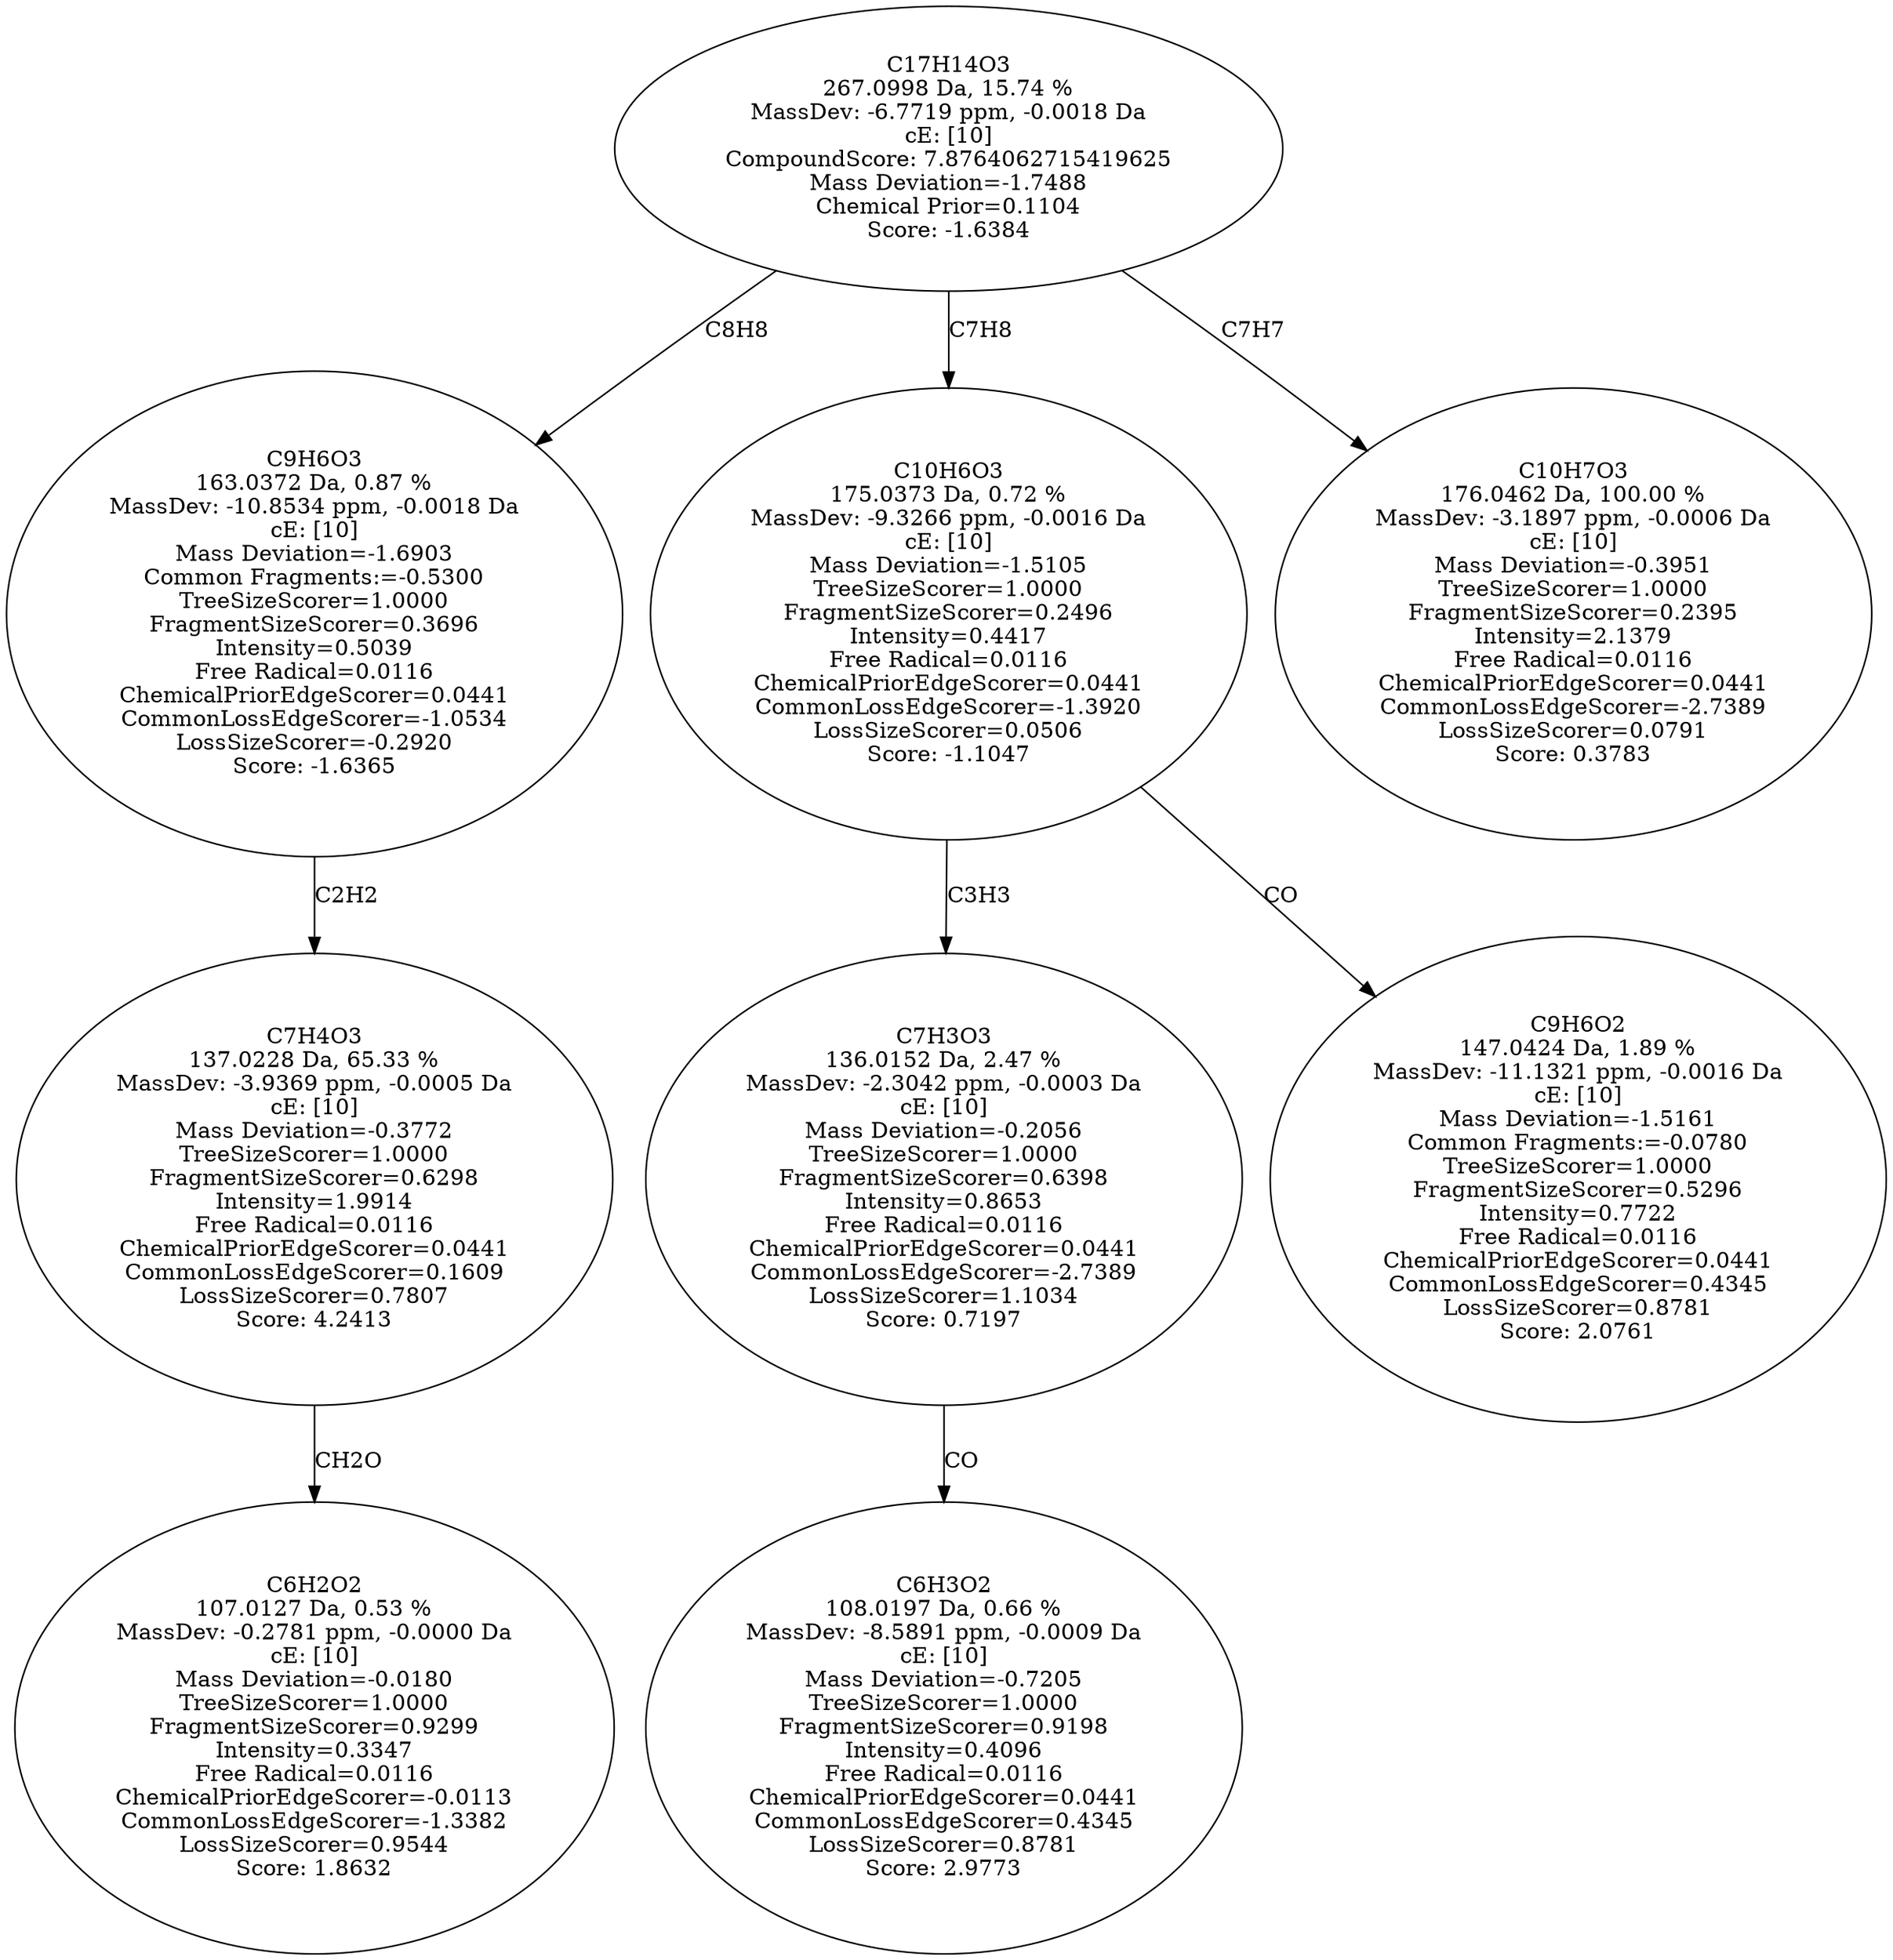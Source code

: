 strict digraph {
v1 [label="C6H2O2\n107.0127 Da, 0.53 %\nMassDev: -0.2781 ppm, -0.0000 Da\ncE: [10]\nMass Deviation=-0.0180\nTreeSizeScorer=1.0000\nFragmentSizeScorer=0.9299\nIntensity=0.3347\nFree Radical=0.0116\nChemicalPriorEdgeScorer=-0.0113\nCommonLossEdgeScorer=-1.3382\nLossSizeScorer=0.9544\nScore: 1.8632"];
v2 [label="C7H4O3\n137.0228 Da, 65.33 %\nMassDev: -3.9369 ppm, -0.0005 Da\ncE: [10]\nMass Deviation=-0.3772\nTreeSizeScorer=1.0000\nFragmentSizeScorer=0.6298\nIntensity=1.9914\nFree Radical=0.0116\nChemicalPriorEdgeScorer=0.0441\nCommonLossEdgeScorer=0.1609\nLossSizeScorer=0.7807\nScore: 4.2413"];
v3 [label="C9H6O3\n163.0372 Da, 0.87 %\nMassDev: -10.8534 ppm, -0.0018 Da\ncE: [10]\nMass Deviation=-1.6903\nCommon Fragments:=-0.5300\nTreeSizeScorer=1.0000\nFragmentSizeScorer=0.3696\nIntensity=0.5039\nFree Radical=0.0116\nChemicalPriorEdgeScorer=0.0441\nCommonLossEdgeScorer=-1.0534\nLossSizeScorer=-0.2920\nScore: -1.6365"];
v4 [label="C6H3O2\n108.0197 Da, 0.66 %\nMassDev: -8.5891 ppm, -0.0009 Da\ncE: [10]\nMass Deviation=-0.7205\nTreeSizeScorer=1.0000\nFragmentSizeScorer=0.9198\nIntensity=0.4096\nFree Radical=0.0116\nChemicalPriorEdgeScorer=0.0441\nCommonLossEdgeScorer=0.4345\nLossSizeScorer=0.8781\nScore: 2.9773"];
v5 [label="C7H3O3\n136.0152 Da, 2.47 %\nMassDev: -2.3042 ppm, -0.0003 Da\ncE: [10]\nMass Deviation=-0.2056\nTreeSizeScorer=1.0000\nFragmentSizeScorer=0.6398\nIntensity=0.8653\nFree Radical=0.0116\nChemicalPriorEdgeScorer=0.0441\nCommonLossEdgeScorer=-2.7389\nLossSizeScorer=1.1034\nScore: 0.7197"];
v6 [label="C9H6O2\n147.0424 Da, 1.89 %\nMassDev: -11.1321 ppm, -0.0016 Da\ncE: [10]\nMass Deviation=-1.5161\nCommon Fragments:=-0.0780\nTreeSizeScorer=1.0000\nFragmentSizeScorer=0.5296\nIntensity=0.7722\nFree Radical=0.0116\nChemicalPriorEdgeScorer=0.0441\nCommonLossEdgeScorer=0.4345\nLossSizeScorer=0.8781\nScore: 2.0761"];
v7 [label="C10H6O3\n175.0373 Da, 0.72 %\nMassDev: -9.3266 ppm, -0.0016 Da\ncE: [10]\nMass Deviation=-1.5105\nTreeSizeScorer=1.0000\nFragmentSizeScorer=0.2496\nIntensity=0.4417\nFree Radical=0.0116\nChemicalPriorEdgeScorer=0.0441\nCommonLossEdgeScorer=-1.3920\nLossSizeScorer=0.0506\nScore: -1.1047"];
v8 [label="C10H7O3\n176.0462 Da, 100.00 %\nMassDev: -3.1897 ppm, -0.0006 Da\ncE: [10]\nMass Deviation=-0.3951\nTreeSizeScorer=1.0000\nFragmentSizeScorer=0.2395\nIntensity=2.1379\nFree Radical=0.0116\nChemicalPriorEdgeScorer=0.0441\nCommonLossEdgeScorer=-2.7389\nLossSizeScorer=0.0791\nScore: 0.3783"];
v9 [label="C17H14O3\n267.0998 Da, 15.74 %\nMassDev: -6.7719 ppm, -0.0018 Da\ncE: [10]\nCompoundScore: 7.8764062715419625\nMass Deviation=-1.7488\nChemical Prior=0.1104\nScore: -1.6384"];
v2 -> v1 [label="CH2O"];
v3 -> v2 [label="C2H2"];
v9 -> v3 [label="C8H8"];
v5 -> v4 [label="CO"];
v7 -> v5 [label="C3H3"];
v7 -> v6 [label="CO"];
v9 -> v7 [label="C7H8"];
v9 -> v8 [label="C7H7"];
}